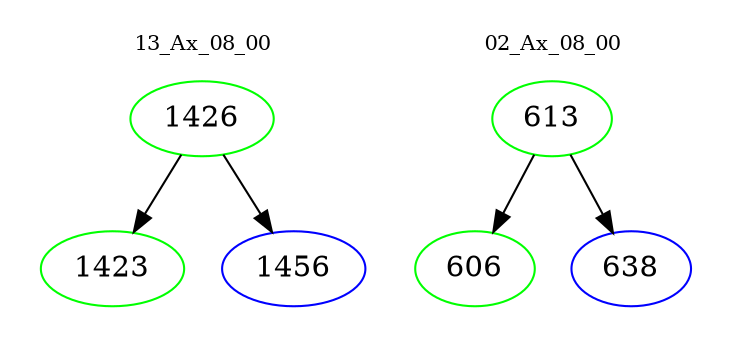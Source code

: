 digraph{
subgraph cluster_0 {
color = white
label = "13_Ax_08_00";
fontsize=10;
T0_1426 [label="1426", color="green"]
T0_1426 -> T0_1423 [color="black"]
T0_1423 [label="1423", color="green"]
T0_1426 -> T0_1456 [color="black"]
T0_1456 [label="1456", color="blue"]
}
subgraph cluster_1 {
color = white
label = "02_Ax_08_00";
fontsize=10;
T1_613 [label="613", color="green"]
T1_613 -> T1_606 [color="black"]
T1_606 [label="606", color="green"]
T1_613 -> T1_638 [color="black"]
T1_638 [label="638", color="blue"]
}
}
